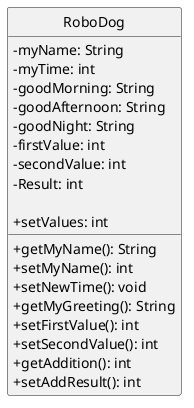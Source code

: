@startuml RoboDogクラス図
skinparam classAttributeIconSize 0
hide circle

class RoboDog {
    -myName: String
    ' datetime? bigInt?=UNIXTIME
    ' UNIXTIMEは1970年1月1日0時0分0秒からの経過秒数
    -myTime: int
    -goodMorning: String
    -goodAfternoon: String
    -goodNight: String
    -firstValue: int
    -secondValue: int
    ' 教科書にはない
    -Result: int

    +getMyName(): String
    +setMyName(): int
    +setNewTime(): void
    +getMyGreeting(): String
    +setFirstValue(): int
    +setSecondValue(): int
    +getAddition(): int
    ' 教科書にはない
    +setValues: int
    +setAddResult(): int

}
@enduml